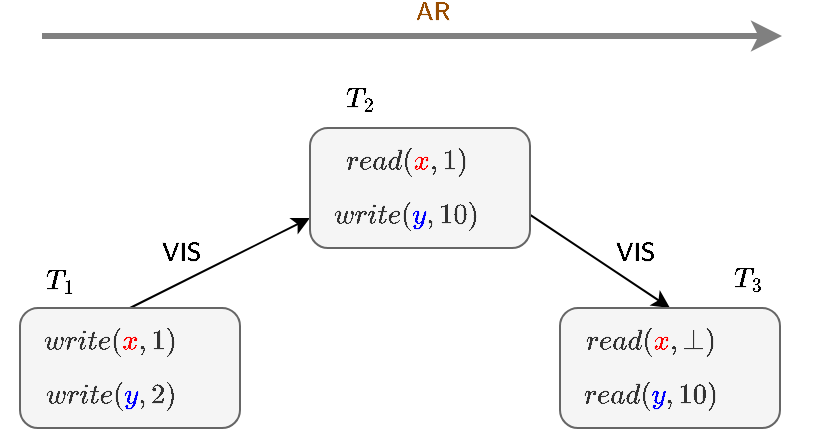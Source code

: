 <mxfile version="26.1.1" pages="5">
  <diagram name="CausalViolation" id="KLkaHieApgXp6CN8Wqc0">
    <mxGraphModel dx="855" dy="558" grid="1" gridSize="10" guides="1" tooltips="1" connect="1" arrows="1" fold="1" page="1" pageScale="1" pageWidth="1600" pageHeight="900" math="1" shadow="0">
      <root>
        <mxCell id="0" />
        <mxCell id="1" parent="0" />
        <mxCell id="gH2aDhsVP3nrWGN1S9OE-4" value="" style="endArrow=classic;html=1;rounded=0;exitX=0.5;exitY=0;exitDx=0;exitDy=0;entryX=0;entryY=0.75;entryDx=0;entryDy=0;" parent="1" source="gH2aDhsVP3nrWGN1S9OE-13" target="gH2aDhsVP3nrWGN1S9OE-12" edge="1">
          <mxGeometry width="50" height="50" relative="1" as="geometry">
            <mxPoint x="800" y="440" as="sourcePoint" />
            <mxPoint x="838.75" y="410" as="targetPoint" />
          </mxGeometry>
        </mxCell>
        <mxCell id="gH2aDhsVP3nrWGN1S9OE-5" value="$$\mathsf{VIS}$$" style="edgeLabel;html=1;align=center;verticalAlign=middle;resizable=0;points=[];labelBackgroundColor=none;" parent="gH2aDhsVP3nrWGN1S9OE-4" vertex="1" connectable="0">
          <mxGeometry x="0.204" y="2" relative="1" as="geometry">
            <mxPoint x="-28" y="2" as="offset" />
          </mxGeometry>
        </mxCell>
        <mxCell id="gH2aDhsVP3nrWGN1S9OE-10" value="" style="endArrow=classic;html=1;rounded=0;entryX=0.5;entryY=0;entryDx=0;entryDy=0;exitX=0.994;exitY=0.715;exitDx=0;exitDy=0;exitPerimeter=0;" parent="1" source="gH2aDhsVP3nrWGN1S9OE-12" target="gH2aDhsVP3nrWGN1S9OE-14" edge="1">
          <mxGeometry width="50" height="50" relative="1" as="geometry">
            <mxPoint x="940" y="410" as="sourcePoint" />
            <mxPoint x="1015" y="465" as="targetPoint" />
          </mxGeometry>
        </mxCell>
        <mxCell id="gH2aDhsVP3nrWGN1S9OE-11" value="$$\mathsf{VIS}$$" style="edgeLabel;html=1;align=center;verticalAlign=middle;resizable=0;points=[];labelBackgroundColor=none;" parent="gH2aDhsVP3nrWGN1S9OE-10" vertex="1" connectable="0">
          <mxGeometry x="0.204" y="2" relative="1" as="geometry">
            <mxPoint x="9" y="-7" as="offset" />
          </mxGeometry>
        </mxCell>
        <mxCell id="gH2aDhsVP3nrWGN1S9OE-12" value="&lt;div&gt;&lt;div&gt;&lt;div&gt;$$read(\textcolor{red}{x},1)$$&lt;/div&gt;&lt;div&gt;$$write(\textcolor{blue}{y},10)$$&lt;/div&gt;&lt;/div&gt;&lt;/div&gt;" style="rounded=1;whiteSpace=wrap;html=1;fillColor=#f5f5f5;fontColor=#333333;strokeColor=#666666;align=left;spacingLeft=10;verticalAlign=middle;labelPosition=center;verticalLabelPosition=middle;" parent="1" vertex="1">
          <mxGeometry x="805" y="350" width="110" height="60" as="geometry" />
        </mxCell>
        <mxCell id="gH2aDhsVP3nrWGN1S9OE-13" value="&lt;div&gt;&lt;div&gt;&lt;div&gt;$$write(\textcolor{red}{x},1)$$&lt;/div&gt;&lt;div&gt;$$write(\textcolor{blue}{y},2)$$&lt;/div&gt;&lt;/div&gt;&lt;/div&gt;" style="rounded=1;whiteSpace=wrap;html=1;fillColor=#f5f5f5;fontColor=#333333;strokeColor=#666666;align=left;spacingLeft=10;" parent="1" vertex="1">
          <mxGeometry x="660" y="440" width="110" height="60" as="geometry" />
        </mxCell>
        <mxCell id="gH2aDhsVP3nrWGN1S9OE-14" value="&lt;div&gt;&lt;div&gt;&lt;div&gt;$$read(\textcolor{red}{x},\bot)$$&lt;/div&gt;&lt;div&gt;$$read(\textcolor{blue}{y},10)$$&lt;/div&gt;&lt;/div&gt;&lt;/div&gt;" style="rounded=1;whiteSpace=wrap;html=1;fillColor=#f5f5f5;fontColor=#333333;strokeColor=#666666;align=left;spacingLeft=10;" parent="1" vertex="1">
          <mxGeometry x="930" y="440" width="110" height="60" as="geometry" />
        </mxCell>
        <mxCell id="gH2aDhsVP3nrWGN1S9OE-15" value="$$T_2$$" style="text;html=1;align=center;verticalAlign=middle;whiteSpace=wrap;rounded=0;" parent="1" vertex="1">
          <mxGeometry x="800" y="320" width="60" height="30" as="geometry" />
        </mxCell>
        <mxCell id="gH2aDhsVP3nrWGN1S9OE-20" value="$$T_1$$" style="text;html=1;align=center;verticalAlign=middle;whiteSpace=wrap;rounded=0;" parent="1" vertex="1">
          <mxGeometry x="650" y="411" width="60" height="30" as="geometry" />
        </mxCell>
        <mxCell id="gH2aDhsVP3nrWGN1S9OE-21" value="$$T_3$$" style="text;html=1;align=center;verticalAlign=middle;whiteSpace=wrap;rounded=0;" parent="1" vertex="1">
          <mxGeometry x="994" y="410" width="60" height="30" as="geometry" />
        </mxCell>
        <mxCell id="RTvTLcCUDZaHJqE7-fap-1" value="" style="endArrow=classic;html=1;rounded=0;strokeColor=#808080;strokeWidth=3;" edge="1" parent="1">
          <mxGeometry width="50" height="50" relative="1" as="geometry">
            <mxPoint x="671" y="304" as="sourcePoint" />
            <mxPoint x="1041" y="304" as="targetPoint" />
          </mxGeometry>
        </mxCell>
        <mxCell id="RTvTLcCUDZaHJqE7-fap-2" value="$$\mathsf{AR}$$" style="edgeLabel;html=1;align=center;verticalAlign=middle;resizable=0;points=[];labelBackgroundColor=none;fontSize=11;fontColor=#994C00;" vertex="1" connectable="0" parent="RTvTLcCUDZaHJqE7-fap-1">
          <mxGeometry x="0.204" y="2" relative="1" as="geometry">
            <mxPoint x="-28" y="-10" as="offset" />
          </mxGeometry>
        </mxCell>
      </root>
    </mxGraphModel>
  </diagram>
  <diagram id="EiFrXKIhPMpHFhT3u-LA" name="SampleHistory">
    <mxGraphModel dx="662" dy="432" grid="1" gridSize="10" guides="1" tooltips="1" connect="1" arrows="1" fold="1" page="1" pageScale="1" pageWidth="1600" pageHeight="900" math="1" shadow="0">
      <root>
        <mxCell id="0" />
        <mxCell id="1" parent="0" />
        <mxCell id="LaGXRIrzLPaLrsmcCEeN-3" value="" style="endArrow=classic;html=1;rounded=0;entryX=0;entryY=0.5;entryDx=0;entryDy=0;exitX=1;exitY=0.5;exitDx=0;exitDy=0;" parent="1" source="LaGXRIrzLPaLrsmcCEeN-6" target="LaGXRIrzLPaLrsmcCEeN-15" edge="1">
          <mxGeometry width="50" height="50" relative="1" as="geometry">
            <mxPoint x="924" y="384" as="sourcePoint" />
            <mxPoint x="1000" y="436.4" as="targetPoint" />
          </mxGeometry>
        </mxCell>
        <mxCell id="LaGXRIrzLPaLrsmcCEeN-4" value="$$VIS$$" style="edgeLabel;html=1;align=center;verticalAlign=middle;resizable=0;points=[];labelBackgroundColor=none;fontSize=9;fontColor=#004C99;" parent="LaGXRIrzLPaLrsmcCEeN-3" vertex="1" connectable="0">
          <mxGeometry x="0.204" y="2" relative="1" as="geometry">
            <mxPoint x="-13" y="-14" as="offset" />
          </mxGeometry>
        </mxCell>
        <mxCell id="LaGXRIrzLPaLrsmcCEeN-6" value="$$T_1$$" style="rounded=1;whiteSpace=wrap;html=1;fillColor=#f5f5f5;fontColor=#333333;strokeColor=#666666;align=center;spacingLeft=0;" parent="1" vertex="1">
          <mxGeometry x="570" y="270" width="40" height="40" as="geometry" />
        </mxCell>
        <mxCell id="LaGXRIrzLPaLrsmcCEeN-11" value="$$T_6$$" style="rounded=1;whiteSpace=wrap;html=1;fillColor=#f5f5f5;fontColor=#333333;strokeColor=#666666;align=center;spacingLeft=0;" parent="1" vertex="1">
          <mxGeometry x="790" y="300" width="40" height="40" as="geometry" />
        </mxCell>
        <mxCell id="LaGXRIrzLPaLrsmcCEeN-13" value="$$T_3$$" style="rounded=1;whiteSpace=wrap;html=1;fillColor=#f5f5f5;fontColor=#333333;strokeColor=#666666;align=center;spacingLeft=0;" parent="1" vertex="1">
          <mxGeometry x="660" y="330" width="40" height="40" as="geometry" />
        </mxCell>
        <mxCell id="LaGXRIrzLPaLrsmcCEeN-14" value="$$T_4$$" style="rounded=1;whiteSpace=wrap;html=1;fillColor=#f5f5f5;fontColor=#333333;strokeColor=#666666;align=center;spacingLeft=0;" parent="1" vertex="1">
          <mxGeometry x="680" y="410" width="40" height="40" as="geometry" />
        </mxCell>
        <mxCell id="LaGXRIrzLPaLrsmcCEeN-15" value="$$T_2$$" style="rounded=1;whiteSpace=wrap;html=1;fillColor=#f5f5f5;fontColor=#333333;strokeColor=#666666;align=center;spacingLeft=0;" parent="1" vertex="1">
          <mxGeometry x="700" y="220" width="40" height="40" as="geometry" />
        </mxCell>
        <mxCell id="LaGXRIrzLPaLrsmcCEeN-16" value="$$T_5$$" style="rounded=1;whiteSpace=wrap;html=1;fillColor=#f5f5f5;fontColor=#333333;strokeColor=#666666;align=center;spacingLeft=0;" parent="1" vertex="1">
          <mxGeometry x="830" y="410" width="40" height="40" as="geometry" />
        </mxCell>
        <mxCell id="LaGXRIrzLPaLrsmcCEeN-21" value="$$T_7$$" style="rounded=1;whiteSpace=wrap;html=1;fillColor=#f5f5f5;fontColor=#333333;strokeColor=#666666;align=center;spacingLeft=0;" parent="1" vertex="1">
          <mxGeometry x="580" y="400" width="40" height="40" as="geometry" />
        </mxCell>
        <mxCell id="LaGXRIrzLPaLrsmcCEeN-22" value="" style="endArrow=classic;html=1;rounded=0;entryX=0.621;entryY=0.017;entryDx=0;entryDy=0;exitX=0.454;exitY=1.044;exitDx=0;exitDy=0;entryPerimeter=0;exitPerimeter=0;curved=1;" parent="1" source="LaGXRIrzLPaLrsmcCEeN-15" target="LaGXRIrzLPaLrsmcCEeN-13" edge="1">
          <mxGeometry width="50" height="50" relative="1" as="geometry">
            <mxPoint x="620" y="300" as="sourcePoint" />
            <mxPoint x="710" y="250" as="targetPoint" />
          </mxGeometry>
        </mxCell>
        <mxCell id="LaGXRIrzLPaLrsmcCEeN-23" value="$$VIS$$" style="edgeLabel;html=1;align=center;verticalAlign=middle;resizable=0;points=[];labelBackgroundColor=none;fontSize=9;fontColor=#004C99;" parent="LaGXRIrzLPaLrsmcCEeN-22" vertex="1" connectable="0">
          <mxGeometry x="0.204" y="2" relative="1" as="geometry">
            <mxPoint x="-13" y="-14" as="offset" />
          </mxGeometry>
        </mxCell>
        <mxCell id="LaGXRIrzLPaLrsmcCEeN-24" value="" style="endArrow=classic;html=1;rounded=0;entryX=0;entryY=0;entryDx=0;entryDy=0;exitX=1;exitY=0.5;exitDx=0;exitDy=0;" parent="1" source="LaGXRIrzLPaLrsmcCEeN-15" target="LaGXRIrzLPaLrsmcCEeN-11" edge="1">
          <mxGeometry width="50" height="50" relative="1" as="geometry">
            <mxPoint x="728" y="272" as="sourcePoint" />
            <mxPoint x="725" y="341" as="targetPoint" />
          </mxGeometry>
        </mxCell>
        <mxCell id="LaGXRIrzLPaLrsmcCEeN-25" value="$$VIS$$" style="edgeLabel;html=1;align=center;verticalAlign=middle;resizable=0;points=[];labelBackgroundColor=none;fontSize=9;fontColor=#004C99;" parent="LaGXRIrzLPaLrsmcCEeN-24" vertex="1" connectable="0">
          <mxGeometry x="0.204" y="2" relative="1" as="geometry">
            <mxPoint x="8" y="-5" as="offset" />
          </mxGeometry>
        </mxCell>
        <mxCell id="LaGXRIrzLPaLrsmcCEeN-26" value="" style="endArrow=classic;html=1;rounded=0;entryX=0.5;entryY=0;entryDx=0;entryDy=0;exitX=0.5;exitY=1;exitDx=0;exitDy=0;" parent="1" source="LaGXRIrzLPaLrsmcCEeN-11" target="LaGXRIrzLPaLrsmcCEeN-16" edge="1">
          <mxGeometry width="50" height="50" relative="1" as="geometry">
            <mxPoint x="748" y="268" as="sourcePoint" />
            <mxPoint x="808" y="321" as="targetPoint" />
          </mxGeometry>
        </mxCell>
        <mxCell id="LaGXRIrzLPaLrsmcCEeN-27" value="$$VIS$$" style="edgeLabel;html=1;align=center;verticalAlign=middle;resizable=0;points=[];labelBackgroundColor=none;fontSize=9;fontColor=#004C99;" parent="LaGXRIrzLPaLrsmcCEeN-26" vertex="1" connectable="0">
          <mxGeometry x="0.204" y="2" relative="1" as="geometry">
            <mxPoint x="-26" y="-11" as="offset" />
          </mxGeometry>
        </mxCell>
        <mxCell id="LaGXRIrzLPaLrsmcCEeN-35" value="" style="endArrow=classic;html=1;rounded=0;entryX=0.5;entryY=0;entryDx=0;entryDy=0;exitX=0.5;exitY=1;exitDx=0;exitDy=0;curved=1;" parent="1" source="LaGXRIrzLPaLrsmcCEeN-13" target="LaGXRIrzLPaLrsmcCEeN-14" edge="1">
          <mxGeometry width="50" height="50" relative="1" as="geometry">
            <mxPoint x="728" y="272" as="sourcePoint" />
            <mxPoint x="675" y="341" as="targetPoint" />
          </mxGeometry>
        </mxCell>
        <mxCell id="LaGXRIrzLPaLrsmcCEeN-36" value="$$VIS$$" style="edgeLabel;html=1;align=center;verticalAlign=middle;resizable=0;points=[];labelBackgroundColor=none;fontSize=9;fontColor=#004C99;" parent="LaGXRIrzLPaLrsmcCEeN-35" vertex="1" connectable="0">
          <mxGeometry x="0.204" y="2" relative="1" as="geometry">
            <mxPoint x="16" y="-14" as="offset" />
          </mxGeometry>
        </mxCell>
        <mxCell id="LaGXRIrzLPaLrsmcCEeN-37" value="" style="endArrow=classic;html=1;rounded=0;entryX=0.5;entryY=0;entryDx=0;entryDy=0;exitX=0.5;exitY=1;exitDx=0;exitDy=0;curved=1;" parent="1" source="LaGXRIrzLPaLrsmcCEeN-6" target="LaGXRIrzLPaLrsmcCEeN-21" edge="1">
          <mxGeometry width="50" height="50" relative="1" as="geometry">
            <mxPoint x="728" y="272" as="sourcePoint" />
            <mxPoint x="675" y="341" as="targetPoint" />
          </mxGeometry>
        </mxCell>
        <mxCell id="LaGXRIrzLPaLrsmcCEeN-38" value="$$VIS$$" style="edgeLabel;html=1;align=center;verticalAlign=middle;resizable=0;points=[];labelBackgroundColor=none;fontSize=9;fontColor=#004C99;" parent="LaGXRIrzLPaLrsmcCEeN-37" vertex="1" connectable="0">
          <mxGeometry x="0.204" y="2" relative="1" as="geometry">
            <mxPoint x="-18" y="-14" as="offset" />
          </mxGeometry>
        </mxCell>
        <mxCell id="LaGXRIrzLPaLrsmcCEeN-39" value="" style="endArrow=classic;html=1;rounded=0;entryX=0.75;entryY=0;entryDx=0;entryDy=0;exitX=0;exitY=1;exitDx=0;exitDy=0;curved=1;" parent="1" source="LaGXRIrzLPaLrsmcCEeN-13" target="LaGXRIrzLPaLrsmcCEeN-21" edge="1">
          <mxGeometry width="50" height="50" relative="1" as="geometry">
            <mxPoint x="670" y="380" as="sourcePoint" />
            <mxPoint x="710" y="420" as="targetPoint" />
          </mxGeometry>
        </mxCell>
        <mxCell id="LaGXRIrzLPaLrsmcCEeN-40" value="$$VIS$$" style="edgeLabel;html=1;align=center;verticalAlign=middle;resizable=0;points=[];labelBackgroundColor=none;fontSize=9;fontColor=#004C99;" parent="LaGXRIrzLPaLrsmcCEeN-39" vertex="1" connectable="0">
          <mxGeometry x="0.204" y="2" relative="1" as="geometry">
            <mxPoint x="-1" y="-20" as="offset" />
          </mxGeometry>
        </mxCell>
        <mxCell id="LaGXRIrzLPaLrsmcCEeN-42" value="$$T_8$$" style="rounded=1;whiteSpace=wrap;html=1;fillColor=#f5f5f5;fontColor=#333333;strokeColor=#666666;align=center;spacingLeft=0;" parent="1" vertex="1">
          <mxGeometry x="860" y="220" width="40" height="40" as="geometry" />
        </mxCell>
        <mxCell id="LaGXRIrzLPaLrsmcCEeN-43" value="" style="endArrow=classic;html=1;rounded=0;curved=1;exitX=0;exitY=1;exitDx=0;exitDy=0;" parent="1" source="LaGXRIrzLPaLrsmcCEeN-42" edge="1">
          <mxGeometry width="50" height="50" relative="1" as="geometry">
            <mxPoint x="900" y="260" as="sourcePoint" />
            <mxPoint x="830" y="300" as="targetPoint" />
          </mxGeometry>
        </mxCell>
        <mxCell id="LaGXRIrzLPaLrsmcCEeN-44" value="$$VIS$$" style="edgeLabel;html=1;align=center;verticalAlign=middle;resizable=0;points=[];labelBackgroundColor=none;fontSize=9;fontColor=#004C99;" parent="LaGXRIrzLPaLrsmcCEeN-43" vertex="1" connectable="0">
          <mxGeometry x="0.204" y="2" relative="1" as="geometry">
            <mxPoint x="-14" y="-15" as="offset" />
          </mxGeometry>
        </mxCell>
        <mxCell id="LaGXRIrzLPaLrsmcCEeN-45" value="" style="endArrow=classic;html=1;rounded=0;entryX=0;entryY=0.5;entryDx=0;entryDy=0;exitX=1;exitY=0.5;exitDx=0;exitDy=0;" parent="1" source="LaGXRIrzLPaLrsmcCEeN-15" target="LaGXRIrzLPaLrsmcCEeN-42" edge="1">
          <mxGeometry width="50" height="50" relative="1" as="geometry">
            <mxPoint x="750" y="250" as="sourcePoint" />
            <mxPoint x="800" y="310" as="targetPoint" />
          </mxGeometry>
        </mxCell>
        <mxCell id="LaGXRIrzLPaLrsmcCEeN-46" value="$$AR$$" style="edgeLabel;html=1;align=center;verticalAlign=middle;resizable=0;points=[];labelBackgroundColor=none;fontSize=9;fontColor=#994C00;" parent="LaGXRIrzLPaLrsmcCEeN-45" vertex="1" connectable="0">
          <mxGeometry x="0.204" y="2" relative="1" as="geometry">
            <mxPoint x="-2" y="-5" as="offset" />
          </mxGeometry>
        </mxCell>
        <mxCell id="LaGXRIrzLPaLrsmcCEeN-47" value="$$T_9$$" style="rounded=1;whiteSpace=wrap;html=1;fillColor=#f5f5f5;fontColor=#333333;strokeColor=#666666;align=center;spacingLeft=0;" parent="1" vertex="1">
          <mxGeometry x="490" y="340" width="40" height="40" as="geometry" />
        </mxCell>
        <mxCell id="LaGXRIrzLPaLrsmcCEeN-50" value="" style="endArrow=classic;html=1;rounded=0;entryX=0;entryY=0;entryDx=0;entryDy=0;exitX=1;exitY=1;exitDx=0;exitDy=0;curved=1;" parent="1" source="LaGXRIrzLPaLrsmcCEeN-47" target="LaGXRIrzLPaLrsmcCEeN-21" edge="1">
          <mxGeometry width="50" height="50" relative="1" as="geometry">
            <mxPoint x="540" y="350" as="sourcePoint" />
            <mxPoint x="580" y="320" as="targetPoint" />
          </mxGeometry>
        </mxCell>
        <mxCell id="LaGXRIrzLPaLrsmcCEeN-51" value="$$VIS$$" style="edgeLabel;html=1;align=center;verticalAlign=middle;resizable=0;points=[];labelBackgroundColor=none;fontSize=9;fontColor=#004C99;" parent="LaGXRIrzLPaLrsmcCEeN-50" vertex="1" connectable="0">
          <mxGeometry x="0.204" y="2" relative="1" as="geometry">
            <mxPoint x="-11" y="-15" as="offset" />
          </mxGeometry>
        </mxCell>
        <mxCell id="LaGXRIrzLPaLrsmcCEeN-52" value="" style="endArrow=classic;html=1;rounded=0;entryX=0;entryY=1;entryDx=0;entryDy=0;exitX=1;exitY=0;exitDx=0;exitDy=0;" parent="1" source="LaGXRIrzLPaLrsmcCEeN-47" target="LaGXRIrzLPaLrsmcCEeN-6" edge="1">
          <mxGeometry width="50" height="50" relative="1" as="geometry">
            <mxPoint x="750" y="250" as="sourcePoint" />
            <mxPoint x="870" y="250" as="targetPoint" />
          </mxGeometry>
        </mxCell>
        <mxCell id="LaGXRIrzLPaLrsmcCEeN-53" value="$$AR$$" style="edgeLabel;html=1;align=center;verticalAlign=middle;resizable=0;points=[];labelBackgroundColor=none;fontSize=9;fontColor=#994C00;" parent="LaGXRIrzLPaLrsmcCEeN-52" vertex="1" connectable="0">
          <mxGeometry x="0.204" y="2" relative="1" as="geometry">
            <mxPoint x="-16" y="-6" as="offset" />
          </mxGeometry>
        </mxCell>
        <mxCell id="LaGXRIrzLPaLrsmcCEeN-55" value="" style="endArrow=classic;html=1;rounded=0;entryX=0;entryY=0;entryDx=0;entryDy=0;exitX=1;exitY=1;exitDx=0;exitDy=0;" parent="1" source="LaGXRIrzLPaLrsmcCEeN-6" target="LaGXRIrzLPaLrsmcCEeN-13" edge="1">
          <mxGeometry width="50" height="50" relative="1" as="geometry">
            <mxPoint x="540" y="350" as="sourcePoint" />
            <mxPoint x="580" y="320" as="targetPoint" />
          </mxGeometry>
        </mxCell>
        <mxCell id="LaGXRIrzLPaLrsmcCEeN-56" value="$$AR$$" style="edgeLabel;html=1;align=center;verticalAlign=middle;resizable=0;points=[];labelBackgroundColor=none;fontSize=9;fontColor=#994C00;" parent="LaGXRIrzLPaLrsmcCEeN-55" vertex="1" connectable="0">
          <mxGeometry x="0.204" y="2" relative="1" as="geometry">
            <mxPoint x="-7" y="-10" as="offset" />
          </mxGeometry>
        </mxCell>
        <mxCell id="LaGXRIrzLPaLrsmcCEeN-58" value="" style="endArrow=classic;html=1;rounded=0;curved=1;exitX=0.5;exitY=1;exitDx=0;exitDy=0;entryX=0.75;entryY=0;entryDx=0;entryDy=0;" parent="1" source="LaGXRIrzLPaLrsmcCEeN-42" target="LaGXRIrzLPaLrsmcCEeN-16" edge="1">
          <mxGeometry width="50" height="50" relative="1" as="geometry">
            <mxPoint x="870" y="270" as="sourcePoint" />
            <mxPoint x="840" y="310" as="targetPoint" />
          </mxGeometry>
        </mxCell>
        <mxCell id="LaGXRIrzLPaLrsmcCEeN-59" value="$$VIS$$" style="edgeLabel;html=1;align=center;verticalAlign=middle;resizable=0;points=[];labelBackgroundColor=none;fontSize=9;fontColor=#004C99;" parent="LaGXRIrzLPaLrsmcCEeN-58" vertex="1" connectable="0">
          <mxGeometry x="0.204" y="2" relative="1" as="geometry">
            <mxPoint x="-14" y="-15" as="offset" />
          </mxGeometry>
        </mxCell>
        <mxCell id="RjHVDGIcTfghSniBbaxq-1" value="" style="endArrow=classic;html=1;rounded=0;entryX=0;entryY=1;entryDx=0;entryDy=0;exitX=1;exitY=0;exitDx=0;exitDy=0;" parent="1" source="RjHVDGIcTfghSniBbaxq-3" target="RjHVDGIcTfghSniBbaxq-7" edge="1">
          <mxGeometry width="50" height="50" relative="1" as="geometry">
            <mxPoint x="1494" y="384" as="sourcePoint" />
            <mxPoint x="1570" y="436.4" as="targetPoint" />
          </mxGeometry>
        </mxCell>
        <mxCell id="RjHVDGIcTfghSniBbaxq-2" value="$$\mathsf{VIS}$$" style="edgeLabel;html=1;align=center;verticalAlign=middle;resizable=0;points=[];labelBackgroundColor=none;fontSize=9;fontColor=#004C99;" parent="RjHVDGIcTfghSniBbaxq-1" vertex="1" connectable="0">
          <mxGeometry x="0.204" y="2" relative="1" as="geometry">
            <mxPoint x="-20" y="4" as="offset" />
          </mxGeometry>
        </mxCell>
        <mxCell id="RjHVDGIcTfghSniBbaxq-3" value="$$T_1$$" style="rounded=1;whiteSpace=wrap;html=1;fillColor=#f5f5f5;fontColor=#333333;strokeColor=#666666;align=center;spacingLeft=0;" parent="1" vertex="1">
          <mxGeometry x="1090" y="310" width="40" height="40" as="geometry" />
        </mxCell>
        <mxCell id="RjHVDGIcTfghSniBbaxq-5" value="$$T_3$$" style="rounded=1;whiteSpace=wrap;html=1;fillColor=#f5f5f5;fontColor=#333333;strokeColor=#666666;align=center;spacingLeft=0;" parent="1" vertex="1">
          <mxGeometry x="1260" y="310" width="40" height="40" as="geometry" />
        </mxCell>
        <mxCell id="RjHVDGIcTfghSniBbaxq-6" value="$$T_4$$" style="rounded=1;whiteSpace=wrap;html=1;fillColor=#f5f5f5;fontColor=#333333;strokeColor=#666666;align=center;spacingLeft=0;" parent="1" vertex="1">
          <mxGeometry x="1340" y="370" width="40" height="40" as="geometry" />
        </mxCell>
        <mxCell id="RjHVDGIcTfghSniBbaxq-7" value="$$T_2$$" style="rounded=1;whiteSpace=wrap;html=1;fillColor=#f5f5f5;fontColor=#333333;strokeColor=#666666;align=center;spacingLeft=0;" parent="1" vertex="1">
          <mxGeometry x="1170" y="240" width="40" height="40" as="geometry" />
        </mxCell>
        <mxCell id="RjHVDGIcTfghSniBbaxq-9" value="$$T_5$$" style="rounded=1;whiteSpace=wrap;html=1;fillColor=#f5f5f5;fontColor=#333333;strokeColor=#666666;align=center;spacingLeft=0;" parent="1" vertex="1">
          <mxGeometry x="1400" y="290" width="40" height="40" as="geometry" />
        </mxCell>
        <mxCell id="RjHVDGIcTfghSniBbaxq-10" value="" style="endArrow=classic;html=1;rounded=0;entryX=0;entryY=0;entryDx=0;entryDy=0;exitX=1;exitY=1;exitDx=0;exitDy=0;curved=1;" parent="1" source="RjHVDGIcTfghSniBbaxq-7" target="RjHVDGIcTfghSniBbaxq-5" edge="1">
          <mxGeometry width="50" height="50" relative="1" as="geometry">
            <mxPoint x="1190" y="300" as="sourcePoint" />
            <mxPoint x="1280" y="250" as="targetPoint" />
          </mxGeometry>
        </mxCell>
        <mxCell id="RjHVDGIcTfghSniBbaxq-11" value="$$\mathsf{VIS}$$" style="edgeLabel;html=1;align=center;verticalAlign=middle;resizable=0;points=[];labelBackgroundColor=none;fontSize=9;fontColor=#004C99;" parent="RjHVDGIcTfghSniBbaxq-10" vertex="1" connectable="0">
          <mxGeometry x="0.204" y="2" relative="1" as="geometry">
            <mxPoint x="4" y="-9" as="offset" />
          </mxGeometry>
        </mxCell>
        <mxCell id="RjHVDGIcTfghSniBbaxq-16" value="" style="endArrow=classic;html=1;rounded=0;entryX=0;entryY=0;entryDx=0;entryDy=0;exitX=1.026;exitY=0.88;exitDx=0;exitDy=0;curved=1;exitPerimeter=0;" parent="1" source="RjHVDGIcTfghSniBbaxq-5" target="RjHVDGIcTfghSniBbaxq-6" edge="1">
          <mxGeometry width="50" height="50" relative="1" as="geometry">
            <mxPoint x="1298" y="272" as="sourcePoint" />
            <mxPoint x="1245" y="341" as="targetPoint" />
          </mxGeometry>
        </mxCell>
        <mxCell id="RjHVDGIcTfghSniBbaxq-17" value="$$\mathsf{VIS}$$" style="edgeLabel;html=1;align=center;verticalAlign=middle;resizable=0;points=[];labelBackgroundColor=none;fontSize=9;fontColor=#004C99;" parent="RjHVDGIcTfghSniBbaxq-16" vertex="1" connectable="0">
          <mxGeometry x="0.204" y="2" relative="1" as="geometry">
            <mxPoint x="-1" y="-13" as="offset" />
          </mxGeometry>
        </mxCell>
        <mxCell id="RjHVDGIcTfghSniBbaxq-32" value="" style="endArrow=classic;html=1;rounded=0;strokeColor=#808080;strokeWidth=3;" parent="1" edge="1">
          <mxGeometry width="50" height="50" relative="1" as="geometry">
            <mxPoint x="1085" y="210" as="sourcePoint" />
            <mxPoint x="1455" y="210" as="targetPoint" />
          </mxGeometry>
        </mxCell>
        <mxCell id="RjHVDGIcTfghSniBbaxq-33" value="$$\mathsf{AR}$$" style="edgeLabel;html=1;align=center;verticalAlign=middle;resizable=0;points=[];labelBackgroundColor=none;fontSize=11;fontColor=#994C00;" parent="RjHVDGIcTfghSniBbaxq-32" vertex="1" connectable="0">
          <mxGeometry x="0.204" y="2" relative="1" as="geometry">
            <mxPoint x="-28" y="-10" as="offset" />
          </mxGeometry>
        </mxCell>
        <mxCell id="RjHVDGIcTfghSniBbaxq-36" value="" style="endArrow=classic;html=1;rounded=0;entryX=0.015;entryY=0.404;entryDx=0;entryDy=0;exitX=1;exitY=0.5;exitDx=0;exitDy=0;curved=1;entryPerimeter=0;" parent="1" source="RjHVDGIcTfghSniBbaxq-7" target="RjHVDGIcTfghSniBbaxq-9" edge="1">
          <mxGeometry width="50" height="50" relative="1" as="geometry">
            <mxPoint x="1310" y="340" as="sourcePoint" />
            <mxPoint x="1390" y="300" as="targetPoint" />
          </mxGeometry>
        </mxCell>
        <mxCell id="RjHVDGIcTfghSniBbaxq-37" value="$$\mathsf{VIS}$$" style="edgeLabel;html=1;align=center;verticalAlign=middle;resizable=0;points=[];labelBackgroundColor=none;fontSize=9;fontColor=#004C99;" parent="RjHVDGIcTfghSniBbaxq-36" vertex="1" connectable="0">
          <mxGeometry x="0.204" y="2" relative="1" as="geometry">
            <mxPoint x="-1" y="-12" as="offset" />
          </mxGeometry>
        </mxCell>
        <mxCell id="RjHVDGIcTfghSniBbaxq-38" value="" style="endArrow=classic;html=1;rounded=0;entryX=0;entryY=0.5;entryDx=0;entryDy=0;exitX=1;exitY=0.5;exitDx=0;exitDy=0;" parent="1" source="RjHVDGIcTfghSniBbaxq-3" target="RjHVDGIcTfghSniBbaxq-5" edge="1">
          <mxGeometry width="50" height="50" relative="1" as="geometry">
            <mxPoint x="1140" y="320" as="sourcePoint" />
            <mxPoint x="1180" y="290" as="targetPoint" />
          </mxGeometry>
        </mxCell>
        <mxCell id="RjHVDGIcTfghSniBbaxq-39" value="$$\mathsf{VIS}$$" style="edgeLabel;html=1;align=center;verticalAlign=middle;resizable=0;points=[];labelBackgroundColor=none;fontSize=9;fontColor=#004C99;" parent="RjHVDGIcTfghSniBbaxq-38" vertex="1" connectable="0">
          <mxGeometry x="0.204" y="2" relative="1" as="geometry">
            <mxPoint x="-16" y="-9" as="offset" />
          </mxGeometry>
        </mxCell>
        <mxCell id="jAmP8E9mcr1UEOl424ZB-1" value="" style="endArrow=classic;html=1;rounded=0;entryX=-0.021;entryY=0.333;entryDx=0;entryDy=0;exitX=1;exitY=0.75;exitDx=0;exitDy=0;entryPerimeter=0;" edge="1" parent="1" source="RjHVDGIcTfghSniBbaxq-3" target="RjHVDGIcTfghSniBbaxq-6">
          <mxGeometry width="50" height="50" relative="1" as="geometry">
            <mxPoint x="1140" y="340" as="sourcePoint" />
            <mxPoint x="1260" y="350" as="targetPoint" />
          </mxGeometry>
        </mxCell>
        <mxCell id="jAmP8E9mcr1UEOl424ZB-2" value="$$\mathsf{VIS}$$" style="edgeLabel;html=1;align=center;verticalAlign=middle;resizable=0;points=[];labelBackgroundColor=none;fontSize=9;fontColor=#004C99;" vertex="1" connectable="0" parent="jAmP8E9mcr1UEOl424ZB-1">
          <mxGeometry x="0.204" y="2" relative="1" as="geometry">
            <mxPoint x="-20" y="12" as="offset" />
          </mxGeometry>
        </mxCell>
      </root>
    </mxGraphModel>
  </diagram>
  <diagram id="jqVZmHS-0DIME8hndh9D" name="LongFork">
    <mxGraphModel dx="1026" dy="669" grid="1" gridSize="10" guides="1" tooltips="1" connect="1" arrows="1" fold="1" page="1" pageScale="1" pageWidth="1600" pageHeight="900" math="1" shadow="0">
      <root>
        <mxCell id="0" />
        <mxCell id="1" parent="0" />
        <mxCell id="HH1B-uoHB69C00iYtodw-3" value="" style="endArrow=classic;html=1;rounded=0;entryX=0;entryY=0.5;entryDx=0;entryDy=0;exitX=1;exitY=0.5;exitDx=0;exitDy=0;" parent="1" source="HH1B-uoHB69C00iYtodw-5" target="HH1B-uoHB69C00iYtodw-13" edge="1">
          <mxGeometry width="50" height="50" relative="1" as="geometry">
            <mxPoint x="569" y="353" as="sourcePoint" />
            <mxPoint x="644" y="408" as="targetPoint" />
          </mxGeometry>
        </mxCell>
        <mxCell id="HH1B-uoHB69C00iYtodw-4" value="$$\mathsf{VIS}$$" style="edgeLabel;html=1;align=center;verticalAlign=middle;resizable=0;points=[];labelBackgroundColor=none;" parent="HH1B-uoHB69C00iYtodw-3" vertex="1" connectable="0">
          <mxGeometry x="0.204" y="2" relative="1" as="geometry">
            <mxPoint x="-10" y="-7" as="offset" />
          </mxGeometry>
        </mxCell>
        <mxCell id="HH1B-uoHB69C00iYtodw-5" value="&lt;div&gt;&lt;span style=&quot;background-color: transparent; color: light-dark(rgb(51, 51, 51), rgb(193, 193, 193));&quot;&gt;$$write(\textcolor{red}{x},1)$$&lt;/span&gt;&lt;/div&gt;" style="rounded=1;whiteSpace=wrap;html=1;fillColor=#f5f5f5;fontColor=#333333;strokeColor=#666666;align=left;spacingLeft=10;verticalAlign=middle;labelPosition=center;verticalLabelPosition=middle;" parent="1" vertex="1">
          <mxGeometry x="299" y="273" width="110" height="60" as="geometry" />
        </mxCell>
        <mxCell id="HH1B-uoHB69C00iYtodw-6" value="&lt;div&gt;&lt;span style=&quot;background-color: transparent; color: light-dark(rgb(51, 51, 51), rgb(193, 193, 193));&quot;&gt;$$write(\textcolor{blue}{y},2)$$&lt;/span&gt;&lt;/div&gt;" style="rounded=1;whiteSpace=wrap;html=1;fillColor=#f5f5f5;fontColor=#333333;strokeColor=#666666;align=left;spacingLeft=10;" parent="1" vertex="1">
          <mxGeometry x="149" y="383" width="110" height="60" as="geometry" />
        </mxCell>
        <mxCell id="HH1B-uoHB69C00iYtodw-7" value="&lt;div&gt;&lt;div&gt;&lt;div&gt;$$read(\textcolor{red}{x},\bot)$$&lt;/div&gt;&lt;div&gt;$$read(\textcolor{blue}{y},2)$$&lt;/div&gt;&lt;/div&gt;&lt;/div&gt;" style="rounded=1;whiteSpace=wrap;html=1;fillColor=#f5f5f5;fontColor=#333333;strokeColor=#666666;align=left;spacingLeft=10;" parent="1" vertex="1">
          <mxGeometry x="629" y="383" width="110" height="60" as="geometry" />
        </mxCell>
        <mxCell id="HH1B-uoHB69C00iYtodw-8" value="$$T_1$$" style="text;html=1;align=center;verticalAlign=middle;whiteSpace=wrap;rounded=0;" parent="1" vertex="1">
          <mxGeometry x="289" y="243" width="60" height="30" as="geometry" />
        </mxCell>
        <mxCell id="HH1B-uoHB69C00iYtodw-9" value="$$T_2$$" style="text;html=1;align=center;verticalAlign=middle;whiteSpace=wrap;rounded=0;" parent="1" vertex="1">
          <mxGeometry x="139" y="353" width="60" height="30" as="geometry" />
        </mxCell>
        <mxCell id="HH1B-uoHB69C00iYtodw-10" value="$$T_3$$" style="text;html=1;align=center;verticalAlign=middle;whiteSpace=wrap;rounded=0;" parent="1" vertex="1">
          <mxGeometry x="489" y="243" width="60" height="30" as="geometry" />
        </mxCell>
        <mxCell id="HH1B-uoHB69C00iYtodw-13" value="&lt;div&gt;&lt;div&gt;&lt;div&gt;$$read(\textcolor{red}{x},1)$$&lt;/div&gt;&lt;div&gt;$$read(\textcolor{blue}{y},\bot)$$&lt;/div&gt;&lt;/div&gt;&lt;/div&gt;" style="rounded=1;whiteSpace=wrap;html=1;fillColor=#f5f5f5;fontColor=#333333;strokeColor=#666666;align=left;spacingLeft=10;" parent="1" vertex="1">
          <mxGeometry x="489" y="273" width="110" height="60" as="geometry" />
        </mxCell>
        <mxCell id="HH1B-uoHB69C00iYtodw-14" value="" style="endArrow=classic;html=1;rounded=0;entryX=0;entryY=0.5;entryDx=0;entryDy=0;exitX=1;exitY=0.5;exitDx=0;exitDy=0;" parent="1" source="HH1B-uoHB69C00iYtodw-6" target="HH1B-uoHB69C00iYtodw-7" edge="1">
          <mxGeometry width="50" height="50" relative="1" as="geometry">
            <mxPoint x="419" y="313" as="sourcePoint" />
            <mxPoint x="569" y="313" as="targetPoint" />
          </mxGeometry>
        </mxCell>
        <mxCell id="HH1B-uoHB69C00iYtodw-15" value="$$\mathsf{VIS}$$" style="edgeLabel;html=1;align=center;verticalAlign=middle;resizable=0;points=[];labelBackgroundColor=none;" parent="HH1B-uoHB69C00iYtodw-14" vertex="1" connectable="0">
          <mxGeometry x="0.204" y="2" relative="1" as="geometry">
            <mxPoint x="-10" y="-7" as="offset" />
          </mxGeometry>
        </mxCell>
        <mxCell id="HH1B-uoHB69C00iYtodw-16" value="$$T_4$$" style="text;html=1;align=center;verticalAlign=middle;whiteSpace=wrap;rounded=0;" parent="1" vertex="1">
          <mxGeometry x="629" y="353" width="60" height="30" as="geometry" />
        </mxCell>
        <mxCell id="HH1B-uoHB69C00iYtodw-19" value="" style="endArrow=classic;html=1;rounded=0;entryX=0;entryY=1;entryDx=0;entryDy=0;exitX=0.5;exitY=0;exitDx=0;exitDy=0;" parent="1" source="HH1B-uoHB69C00iYtodw-6" target="HH1B-uoHB69C00iYtodw-5" edge="1">
          <mxGeometry width="50" height="50" relative="1" as="geometry">
            <mxPoint x="354" y="343" as="sourcePoint" />
            <mxPoint x="419" y="373" as="targetPoint" />
          </mxGeometry>
        </mxCell>
        <mxCell id="gq2-bwdRv0uQUBfyOWSE-1" value="" style="endArrow=classic;html=1;rounded=0;strokeColor=#808080;strokeWidth=3;" edge="1" parent="1">
          <mxGeometry width="50" height="50" relative="1" as="geometry">
            <mxPoint x="160" y="220" as="sourcePoint" />
            <mxPoint x="750" y="220" as="targetPoint" />
          </mxGeometry>
        </mxCell>
        <mxCell id="gq2-bwdRv0uQUBfyOWSE-2" value="$$\mathsf{AR}$$" style="edgeLabel;html=1;align=center;verticalAlign=middle;resizable=0;points=[];labelBackgroundColor=none;fontSize=11;fontColor=#994C00;" vertex="1" connectable="0" parent="gq2-bwdRv0uQUBfyOWSE-1">
          <mxGeometry x="0.204" y="2" relative="1" as="geometry">
            <mxPoint x="-28" y="-10" as="offset" />
          </mxGeometry>
        </mxCell>
        <mxCell id="gq2-bwdRv0uQUBfyOWSE-3" value="$$\mathsf{AR}$$" style="edgeLabel;html=1;align=center;verticalAlign=middle;resizable=0;points=[];labelBackgroundColor=none;fontSize=11;fontColor=#994C00;" vertex="1" connectable="0" parent="1">
          <mxGeometry x="277.0" y="365" as="geometry" />
        </mxCell>
        <mxCell id="gq2-bwdRv0uQUBfyOWSE-4" value="" style="endArrow=classic;html=1;rounded=0;exitX=1;exitY=0.25;exitDx=0;exitDy=0;curved=1;entryX=0;entryY=1;entryDx=0;entryDy=0;dashed=1;" edge="1" parent="1">
          <mxGeometry width="50" height="50" relative="1" as="geometry">
            <mxPoint x="259" y="396.5" as="sourcePoint" />
            <mxPoint x="489" y="331.5" as="targetPoint" />
            <Array as="points">
              <mxPoint x="390" y="398.5" />
            </Array>
          </mxGeometry>
        </mxCell>
        <mxCell id="gq2-bwdRv0uQUBfyOWSE-5" value="$$\mathsf{VIS}_{{PREFIX}}$$" style="edgeLabel;html=1;align=center;verticalAlign=middle;resizable=0;points=[];labelBackgroundColor=none;" vertex="1" connectable="0" parent="gq2-bwdRv0uQUBfyOWSE-4">
          <mxGeometry x="0.204" y="2" relative="1" as="geometry">
            <mxPoint x="-42" y="-18" as="offset" />
          </mxGeometry>
        </mxCell>
      </root>
    </mxGraphModel>
  </diagram>
  <diagram id="uQm-4dv30bmYEvx06W9f" name="ReadStates">
    <mxGraphModel dx="550" dy="350" grid="1" gridSize="10" guides="1" tooltips="1" connect="1" arrows="1" fold="1" page="1" pageScale="1" pageWidth="1600" pageHeight="900" math="1" shadow="0">
      <root>
        <mxCell id="0" />
        <mxCell id="1" parent="0" />
        <mxCell id="vnEJECslLKtDdsUNpcMM-1" value="" style="endArrow=classic;html=1;rounded=0;exitX=1;exitY=0.5;exitDx=0;exitDy=0;entryX=0;entryY=0.5;entryDx=0;entryDy=0;" parent="1" source="vnEJECslLKtDdsUNpcMM-3" target="vnEJECslLKtDdsUNpcMM-38" edge="1">
          <mxGeometry width="50" height="50" relative="1" as="geometry">
            <mxPoint x="684" y="404" as="sourcePoint" />
            <mxPoint x="430" y="260" as="targetPoint" />
          </mxGeometry>
        </mxCell>
        <mxCell id="vnEJECslLKtDdsUNpcMM-3" value="$$T_1$$" style="rounded=1;whiteSpace=wrap;html=1;fillColor=#f5f5f5;fontColor=#333333;strokeColor=#666666;align=center;spacingLeft=0;" parent="1" vertex="1">
          <mxGeometry x="280" y="238.75" width="40" height="40" as="geometry" />
        </mxCell>
        <mxCell id="vnEJECslLKtDdsUNpcMM-5" value="$$T_3$$" style="rounded=1;whiteSpace=wrap;html=1;fillColor=#f5f5f5;fontColor=#333333;strokeColor=#666666;align=center;spacingLeft=0;" parent="1" vertex="1">
          <mxGeometry x="569" y="239" width="40" height="40" as="geometry" />
        </mxCell>
        <mxCell id="vnEJECslLKtDdsUNpcMM-7" value="$$T_2$$" style="rounded=1;whiteSpace=wrap;html=1;fillColor=#f5f5f5;fontColor=#333333;strokeColor=#666666;align=center;spacingLeft=0;" parent="1" vertex="1">
          <mxGeometry x="422" y="238.75" width="40" height="40" as="geometry" />
        </mxCell>
        <mxCell id="vnEJECslLKtDdsUNpcMM-12" value="" style="endArrow=classic;html=1;rounded=0;exitX=1;exitY=0.5;exitDx=0;exitDy=0;entryX=0;entryY=0.5;entryDx=0;entryDy=0;" parent="1" source="vnEJECslLKtDdsUNpcMM-7" target="vnEJECslLKtDdsUNpcMM-40" edge="1">
          <mxGeometry width="50" height="50" relative="1" as="geometry">
            <mxPoint x="488" y="292" as="sourcePoint" />
            <mxPoint x="510" y="259" as="targetPoint" />
          </mxGeometry>
        </mxCell>
        <mxCell id="vnEJECslLKtDdsUNpcMM-36" value="" style="endArrow=classic;html=1;rounded=0;entryX=0;entryY=0.5;entryDx=0;entryDy=0;exitX=1;exitY=0.5;exitDx=0;exitDy=0;" parent="1" source="vnEJECslLKtDdsUNpcMM-5" target="vnEJECslLKtDdsUNpcMM-41" edge="1">
          <mxGeometry width="50" height="50" relative="1" as="geometry">
            <mxPoint x="510" y="270" as="sourcePoint" />
            <mxPoint x="570" y="270" as="targetPoint" />
          </mxGeometry>
        </mxCell>
        <mxCell id="vnEJECslLKtDdsUNpcMM-38" value="$$s_1$$" style="ellipse;whiteSpace=wrap;html=1;fontSize=10;fillColor=none;" parent="1" vertex="1">
          <mxGeometry x="350" y="241" width="35" height="35" as="geometry" />
        </mxCell>
        <mxCell id="vnEJECslLKtDdsUNpcMM-39" value="" style="endArrow=classic;html=1;rounded=0;exitX=1;exitY=0.5;exitDx=0;exitDy=0;entryX=0;entryY=0.5;entryDx=0;entryDy=0;" parent="1" source="vnEJECslLKtDdsUNpcMM-38" target="vnEJECslLKtDdsUNpcMM-7" edge="1">
          <mxGeometry width="50" height="50" relative="1" as="geometry">
            <mxPoint x="330" y="269" as="sourcePoint" />
            <mxPoint x="370" y="269" as="targetPoint" />
          </mxGeometry>
        </mxCell>
        <mxCell id="vnEJECslLKtDdsUNpcMM-40" value="$$s_2$$" style="ellipse;whiteSpace=wrap;html=1;fontSize=10;fillColor=none;" parent="1" vertex="1">
          <mxGeometry x="497" y="241.25" width="35" height="35" as="geometry" />
        </mxCell>
        <mxCell id="vnEJECslLKtDdsUNpcMM-41" value="$$s_3$$" style="ellipse;whiteSpace=wrap;html=1;fontSize=10;" parent="1" vertex="1">
          <mxGeometry x="646" y="241.25" width="35" height="35" as="geometry" />
        </mxCell>
        <mxCell id="vnEJECslLKtDdsUNpcMM-43" value="" style="endArrow=classic;html=1;rounded=0;exitX=1;exitY=0.5;exitDx=0;exitDy=0;entryX=0;entryY=0.5;entryDx=0;entryDy=0;" parent="1" source="vnEJECslLKtDdsUNpcMM-40" target="vnEJECslLKtDdsUNpcMM-5" edge="1">
          <mxGeometry width="50" height="50" relative="1" as="geometry">
            <mxPoint x="480" y="269" as="sourcePoint" />
            <mxPoint x="530" y="270" as="targetPoint" />
          </mxGeometry>
        </mxCell>
        <mxCell id="vnEJECslLKtDdsUNpcMM-45" value="" style="endArrow=classic;html=1;rounded=0;exitX=1;exitY=0.5;exitDx=0;exitDy=0;entryX=0;entryY=0.5;entryDx=0;entryDy=0;" parent="1" source="6edRDXtjO4UPehM0dSSN-1" target="vnEJECslLKtDdsUNpcMM-3" edge="1">
          <mxGeometry width="50" height="50" relative="1" as="geometry">
            <mxPoint x="247" y="258.5" as="sourcePoint" />
            <mxPoint x="370" y="269" as="targetPoint" />
          </mxGeometry>
        </mxCell>
        <mxCell id="6edRDXtjO4UPehM0dSSN-1" value="$$s_0$$" style="ellipse;whiteSpace=wrap;html=1;fontSize=10;fillColor=none;" vertex="1" parent="1">
          <mxGeometry x="210" y="241" width="35" height="35" as="geometry" />
        </mxCell>
      </root>
    </mxGraphModel>
  </diagram>
  <diagram id="Mwjdi51AOAb7xH25qGKj" name="CommittedTxns">
    <mxGraphModel dx="1368" dy="892" grid="1" gridSize="10" guides="1" tooltips="1" connect="1" arrows="1" fold="1" page="1" pageScale="1" pageWidth="1600" pageHeight="900" math="1" shadow="0">
      <root>
        <mxCell id="0" />
        <mxCell id="1" parent="0" />
        <mxCell id="jpO_wNRQ7qP7otq7oTzV-1" value="" style="ellipse;shape=cloud;whiteSpace=wrap;html=1;fillColor=#f5f5f5;fontColor=#333333;strokeColor=#666666;" parent="1" vertex="1">
          <mxGeometry x="130" y="87.5" width="275" height="190" as="geometry" />
        </mxCell>
        <mxCell id="jpO_wNRQ7qP7otq7oTzV-2" style="edgeStyle=orthogonalEdgeStyle;rounded=0;orthogonalLoop=1;jettySize=auto;html=1;" parent="1" source="jpO_wNRQ7qP7otq7oTzV-1" target="jpO_wNRQ7qP7otq7oTzV-5" edge="1">
          <mxGeometry relative="1" as="geometry">
            <mxPoint x="540" y="182.5" as="targetPoint" />
          </mxGeometry>
        </mxCell>
        <mxCell id="jpO_wNRQ7qP7otq7oTzV-3" style="edgeStyle=orthogonalEdgeStyle;rounded=1;orthogonalLoop=1;jettySize=auto;html=1;curved=0;entryX=-0.021;entryY=0.512;entryDx=0;entryDy=0;entryPerimeter=0;" parent="1" source="jpO_wNRQ7qP7otq7oTzV-5" target="jpO_wNRQ7qP7otq7oTzV-6" edge="1">
          <mxGeometry relative="1" as="geometry">
            <mxPoint x="710" y="155" as="targetPoint" />
          </mxGeometry>
        </mxCell>
        <mxCell id="jpO_wNRQ7qP7otq7oTzV-4" style="edgeStyle=orthogonalEdgeStyle;rounded=1;orthogonalLoop=1;jettySize=auto;html=1;curved=0;entryX=-0.011;entryY=0.438;entryDx=0;entryDy=0;entryPerimeter=0;" parent="1" source="jpO_wNRQ7qP7otq7oTzV-5" target="jpO_wNRQ7qP7otq7oTzV-7" edge="1">
          <mxGeometry relative="1" as="geometry">
            <mxPoint x="710" y="205" as="targetPoint" />
          </mxGeometry>
        </mxCell>
        <mxCell id="jpO_wNRQ7qP7otq7oTzV-5" value="Isolation Model" style="rounded=1;whiteSpace=wrap;html=1;fontFamily=Lucida Console;fontSize=14;" parent="1" vertex="1">
          <mxGeometry x="440" y="152.5" width="120" height="60" as="geometry" />
        </mxCell>
        <mxCell id="jpO_wNRQ7qP7otq7oTzV-6" value="Satisfied" style="rounded=1;whiteSpace=wrap;html=1;fillColor=#d5e8d4;strokeColor=#82b366;fontFamily=Lucida Console;fontSize=14;" parent="1" vertex="1">
          <mxGeometry x="641" y="141" width="120" height="30" as="geometry" />
        </mxCell>
        <mxCell id="jpO_wNRQ7qP7otq7oTzV-7" value="Violated" style="rounded=1;whiteSpace=wrap;html=1;fillColor=#f8cecc;strokeColor=#b85450;fontFamily=Lucida Console;fontSize=14;" parent="1" vertex="1">
          <mxGeometry x="641" y="192" width="120" height="30" as="geometry" />
        </mxCell>
        <mxCell id="jpO_wNRQ7qP7otq7oTzV-8" value="Committed transaction history \(\mathcal{H}\)" style="text;html=1;align=center;verticalAlign=middle;whiteSpace=wrap;rounded=0;fontSize=18;fontFamily=Lucida Console;" parent="1" vertex="1">
          <mxGeometry x="150.5" y="70" width="254.5" height="30" as="geometry" />
        </mxCell>
        <mxCell id="jpO_wNRQ7qP7otq7oTzV-9" value="$$T_3$$" style="rounded=1;whiteSpace=wrap;html=1;" parent="1" vertex="1">
          <mxGeometry x="230" y="128" width="40" height="40" as="geometry" />
        </mxCell>
        <mxCell id="jpO_wNRQ7qP7otq7oTzV-10" value="$$T_1$$" style="rounded=1;whiteSpace=wrap;html=1;" parent="1" vertex="1">
          <mxGeometry x="193" y="185" width="40" height="40" as="geometry" />
        </mxCell>
        <mxCell id="jpO_wNRQ7qP7otq7oTzV-11" value="$$T_4$$" style="rounded=1;whiteSpace=wrap;html=1;" parent="1" vertex="1">
          <mxGeometry x="304" y="157.5" width="40" height="40" as="geometry" />
        </mxCell>
        <mxCell id="jpO_wNRQ7qP7otq7oTzV-12" value="$$T_2$$" style="rounded=1;whiteSpace=wrap;html=1;" parent="1" vertex="1">
          <mxGeometry x="270" y="212.5" width="40" height="40" as="geometry" />
        </mxCell>
      </root>
    </mxGraphModel>
  </diagram>
</mxfile>
